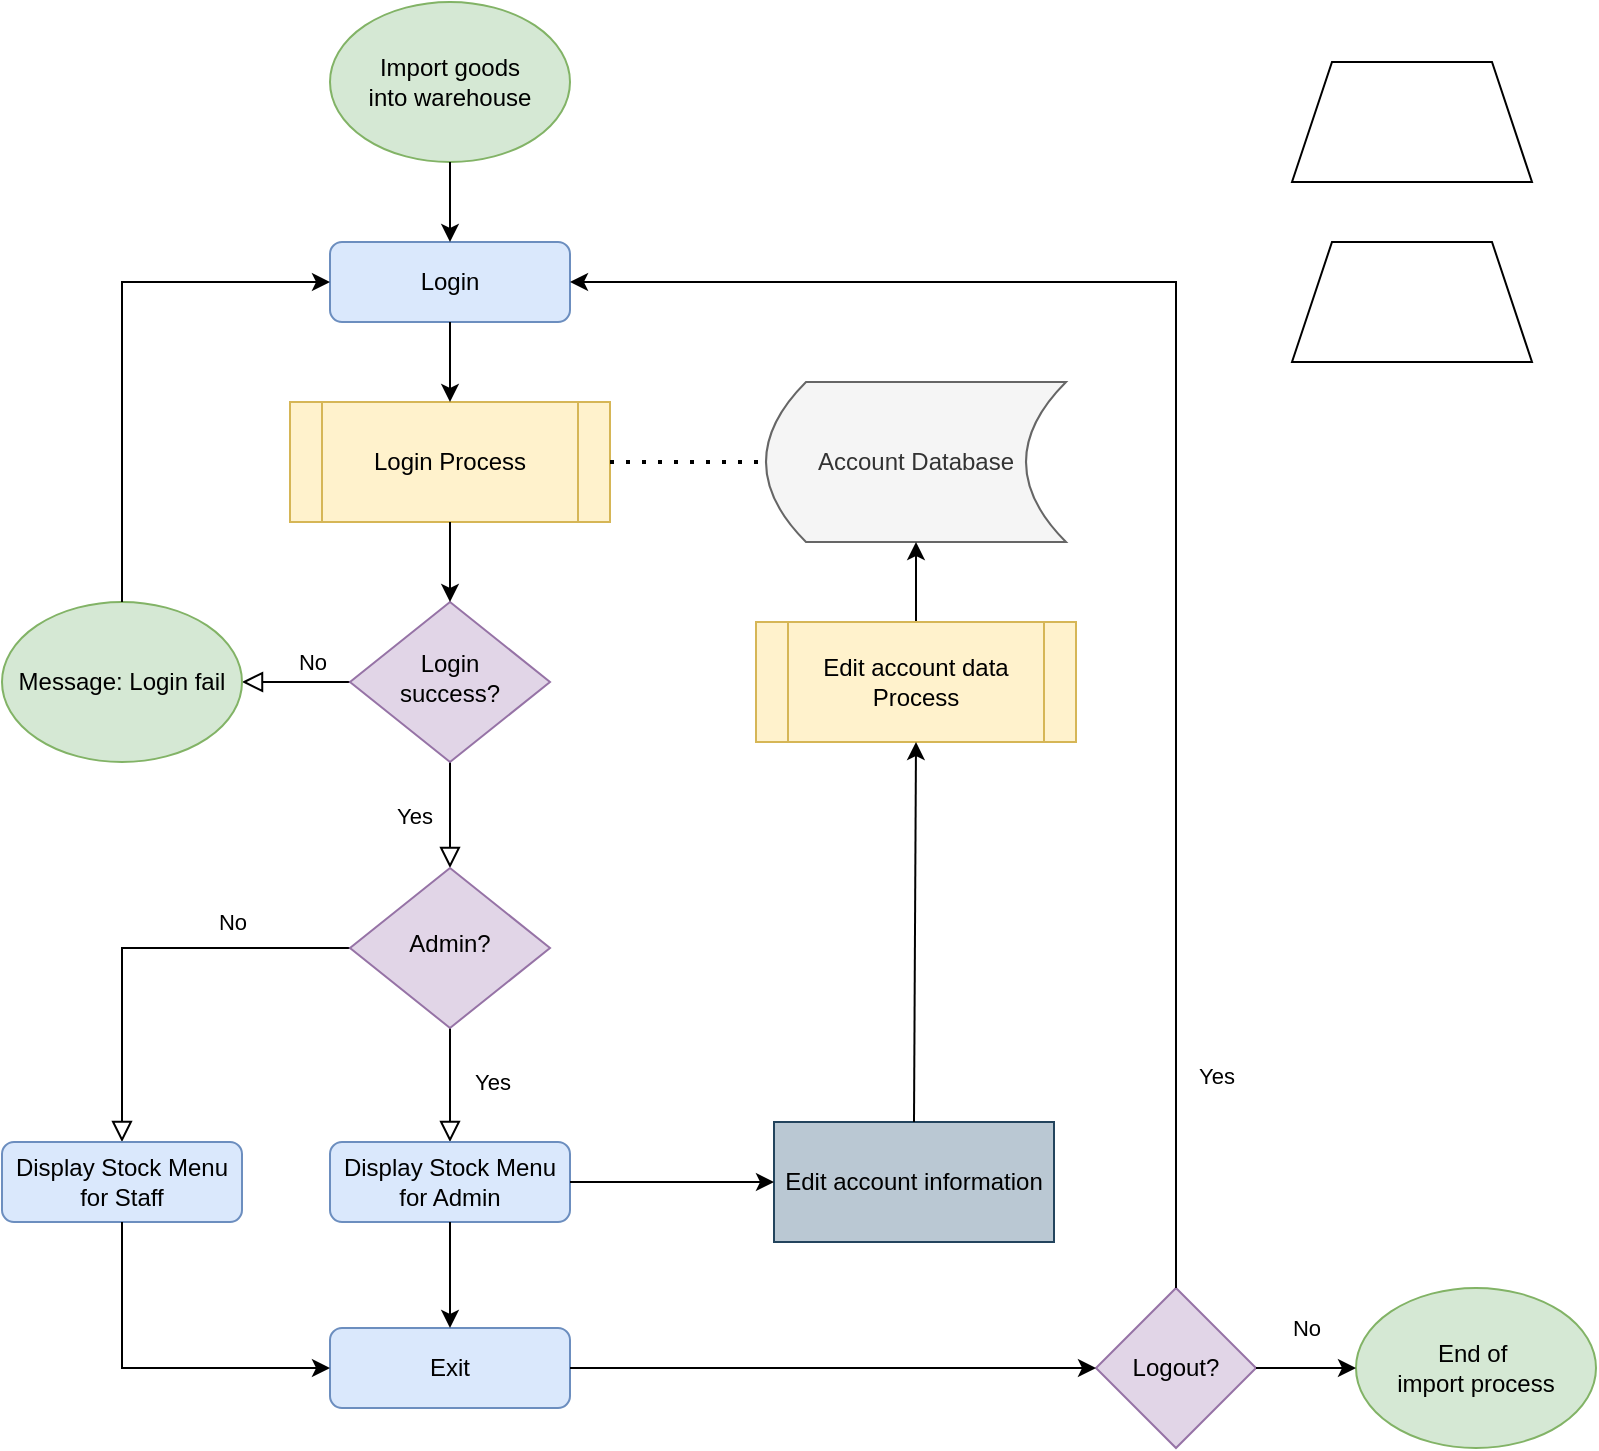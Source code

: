 <mxfile version="24.4.2" type="github">
  <diagram id="C5RBs43oDa-KdzZeNtuy" name="Page-1">
    <mxGraphModel dx="1459" dy="826" grid="1" gridSize="10" guides="1" tooltips="1" connect="1" arrows="1" fold="1" page="1" pageScale="1" pageWidth="827" pageHeight="1169" background="none" math="0" shadow="0">
      <root>
        <mxCell id="WIyWlLk6GJQsqaUBKTNV-0" />
        <mxCell id="WIyWlLk6GJQsqaUBKTNV-1" parent="WIyWlLk6GJQsqaUBKTNV-0" />
        <mxCell id="WIyWlLk6GJQsqaUBKTNV-3" value="Login" style="rounded=1;whiteSpace=wrap;html=1;fontSize=12;glass=0;strokeWidth=1;shadow=0;fillColor=#dae8fc;strokeColor=#6c8ebf;" parent="WIyWlLk6GJQsqaUBKTNV-1" vertex="1">
          <mxGeometry x="179" y="140" width="120" height="40" as="geometry" />
        </mxCell>
        <mxCell id="WIyWlLk6GJQsqaUBKTNV-4" value="Yes" style="rounded=0;html=1;jettySize=auto;orthogonalLoop=1;fontSize=11;endArrow=block;endFill=0;endSize=8;strokeWidth=1;shadow=0;labelBackgroundColor=none;edgeStyle=orthogonalEdgeStyle;" parent="WIyWlLk6GJQsqaUBKTNV-1" source="WIyWlLk6GJQsqaUBKTNV-6" target="WIyWlLk6GJQsqaUBKTNV-10" edge="1">
          <mxGeometry y="-18" relative="1" as="geometry">
            <mxPoint as="offset" />
          </mxGeometry>
        </mxCell>
        <mxCell id="WIyWlLk6GJQsqaUBKTNV-5" value="No" style="edgeStyle=orthogonalEdgeStyle;rounded=0;html=1;jettySize=auto;orthogonalLoop=1;fontSize=11;endArrow=block;endFill=0;endSize=8;strokeWidth=1;shadow=0;labelBackgroundColor=none;entryX=1;entryY=0.5;entryDx=0;entryDy=0;exitX=0;exitY=0.5;exitDx=0;exitDy=0;" parent="WIyWlLk6GJQsqaUBKTNV-1" source="WIyWlLk6GJQsqaUBKTNV-6" target="mu3bcMCYcZwETvI1Mins-4" edge="1">
          <mxGeometry x="-0.296" y="-10" relative="1" as="geometry">
            <mxPoint as="offset" />
            <mxPoint x="279" y="355.0" as="sourcePoint" />
            <mxPoint x="539" y="355.0" as="targetPoint" />
          </mxGeometry>
        </mxCell>
        <mxCell id="WIyWlLk6GJQsqaUBKTNV-6" value="Login&lt;div&gt;success?&lt;/div&gt;" style="rhombus;whiteSpace=wrap;html=1;shadow=0;fontFamily=Helvetica;fontSize=12;align=center;strokeWidth=1;spacing=6;spacingTop=-4;fillColor=#e1d5e7;strokeColor=#9673a6;" parent="WIyWlLk6GJQsqaUBKTNV-1" vertex="1">
          <mxGeometry x="189" y="320" width="100" height="80" as="geometry" />
        </mxCell>
        <mxCell id="WIyWlLk6GJQsqaUBKTNV-8" value="No" style="rounded=0;html=1;jettySize=auto;orthogonalLoop=1;fontSize=11;endArrow=block;endFill=0;endSize=8;strokeWidth=1;shadow=0;labelBackgroundColor=none;edgeStyle=orthogonalEdgeStyle;" parent="WIyWlLk6GJQsqaUBKTNV-1" source="WIyWlLk6GJQsqaUBKTNV-10" target="WIyWlLk6GJQsqaUBKTNV-11" edge="1">
          <mxGeometry x="-0.44" y="-13" relative="1" as="geometry">
            <mxPoint as="offset" />
          </mxGeometry>
        </mxCell>
        <mxCell id="WIyWlLk6GJQsqaUBKTNV-9" value="Yes" style="edgeStyle=orthogonalEdgeStyle;rounded=0;html=1;jettySize=auto;orthogonalLoop=1;fontSize=11;endArrow=block;endFill=0;endSize=8;strokeWidth=1;shadow=0;labelBackgroundColor=none;" parent="WIyWlLk6GJQsqaUBKTNV-1" source="WIyWlLk6GJQsqaUBKTNV-10" target="WIyWlLk6GJQsqaUBKTNV-12" edge="1">
          <mxGeometry x="-0.053" y="21" relative="1" as="geometry">
            <mxPoint as="offset" />
          </mxGeometry>
        </mxCell>
        <mxCell id="WIyWlLk6GJQsqaUBKTNV-10" value="Admin?" style="rhombus;whiteSpace=wrap;html=1;shadow=0;fontFamily=Helvetica;fontSize=12;align=center;strokeWidth=1;spacing=6;spacingTop=-4;fillColor=#e1d5e7;strokeColor=#9673a6;" parent="WIyWlLk6GJQsqaUBKTNV-1" vertex="1">
          <mxGeometry x="189" y="453" width="100" height="80" as="geometry" />
        </mxCell>
        <mxCell id="WIyWlLk6GJQsqaUBKTNV-11" value="Display Stock Menu&lt;div&gt;for Staff&lt;/div&gt;" style="rounded=1;whiteSpace=wrap;html=1;fontSize=12;glass=0;strokeWidth=1;shadow=0;fillColor=#dae8fc;strokeColor=#6c8ebf;" parent="WIyWlLk6GJQsqaUBKTNV-1" vertex="1">
          <mxGeometry x="15" y="590" width="120" height="40" as="geometry" />
        </mxCell>
        <mxCell id="WIyWlLk6GJQsqaUBKTNV-12" value="Display Stock Menu&lt;div&gt;for Admin&lt;/div&gt;" style="rounded=1;whiteSpace=wrap;html=1;fontSize=12;glass=0;strokeWidth=1;shadow=0;fillColor=#dae8fc;strokeColor=#6c8ebf;" parent="WIyWlLk6GJQsqaUBKTNV-1" vertex="1">
          <mxGeometry x="179" y="590" width="120" height="40" as="geometry" />
        </mxCell>
        <mxCell id="mu3bcMCYcZwETvI1Mins-2" value="Import goods&lt;div&gt;into warehouse&lt;/div&gt;" style="ellipse;whiteSpace=wrap;html=1;fillColor=#d5e8d4;strokeColor=#82b366;" vertex="1" parent="WIyWlLk6GJQsqaUBKTNV-1">
          <mxGeometry x="179" y="20" width="120" height="80" as="geometry" />
        </mxCell>
        <mxCell id="mu3bcMCYcZwETvI1Mins-4" value="Message: Login fail" style="ellipse;whiteSpace=wrap;html=1;fillColor=#d5e8d4;strokeColor=#82b366;" vertex="1" parent="WIyWlLk6GJQsqaUBKTNV-1">
          <mxGeometry x="15" y="320" width="120" height="80" as="geometry" />
        </mxCell>
        <mxCell id="mu3bcMCYcZwETvI1Mins-71" value="Login Process" style="shape=process;whiteSpace=wrap;html=1;backgroundOutline=1;fillColor=#fff2cc;strokeColor=#d6b656;" vertex="1" parent="WIyWlLk6GJQsqaUBKTNV-1">
          <mxGeometry x="159" y="220" width="160" height="60" as="geometry" />
        </mxCell>
        <mxCell id="mu3bcMCYcZwETvI1Mins-73" value="" style="endArrow=classic;html=1;rounded=0;entryX=0.5;entryY=0;entryDx=0;entryDy=0;exitX=0.5;exitY=1;exitDx=0;exitDy=0;" edge="1" parent="WIyWlLk6GJQsqaUBKTNV-1" source="mu3bcMCYcZwETvI1Mins-2" target="WIyWlLk6GJQsqaUBKTNV-3">
          <mxGeometry width="50" height="50" relative="1" as="geometry">
            <mxPoint x="460" y="370" as="sourcePoint" />
            <mxPoint x="510" y="320" as="targetPoint" />
          </mxGeometry>
        </mxCell>
        <mxCell id="mu3bcMCYcZwETvI1Mins-74" value="" style="endArrow=classic;html=1;rounded=0;entryX=0.5;entryY=0;entryDx=0;entryDy=0;exitX=0.5;exitY=1;exitDx=0;exitDy=0;" edge="1" parent="WIyWlLk6GJQsqaUBKTNV-1" source="WIyWlLk6GJQsqaUBKTNV-3" target="mu3bcMCYcZwETvI1Mins-71">
          <mxGeometry width="50" height="50" relative="1" as="geometry">
            <mxPoint x="461" y="410" as="sourcePoint" />
            <mxPoint x="511" y="360" as="targetPoint" />
          </mxGeometry>
        </mxCell>
        <mxCell id="mu3bcMCYcZwETvI1Mins-75" value="" style="endArrow=classic;html=1;rounded=0;entryX=0.5;entryY=0;entryDx=0;entryDy=0;exitX=0.5;exitY=1;exitDx=0;exitDy=0;" edge="1" parent="WIyWlLk6GJQsqaUBKTNV-1" source="mu3bcMCYcZwETvI1Mins-71" target="WIyWlLk6GJQsqaUBKTNV-6">
          <mxGeometry width="50" height="50" relative="1" as="geometry">
            <mxPoint x="461" y="410" as="sourcePoint" />
            <mxPoint x="511" y="360" as="targetPoint" />
          </mxGeometry>
        </mxCell>
        <mxCell id="mu3bcMCYcZwETvI1Mins-76" value="Account Database" style="shape=dataStorage;whiteSpace=wrap;html=1;fixedSize=1;fillColor=#f5f5f5;fontColor=#333333;strokeColor=#666666;" vertex="1" parent="WIyWlLk6GJQsqaUBKTNV-1">
          <mxGeometry x="397" y="210" width="150" height="80" as="geometry" />
        </mxCell>
        <mxCell id="mu3bcMCYcZwETvI1Mins-80" value="" style="endArrow=none;dashed=1;html=1;dashPattern=1 3;strokeWidth=2;rounded=0;entryX=0;entryY=0.5;entryDx=0;entryDy=0;exitX=1;exitY=0.5;exitDx=0;exitDy=0;" edge="1" parent="WIyWlLk6GJQsqaUBKTNV-1" source="mu3bcMCYcZwETvI1Mins-71" target="mu3bcMCYcZwETvI1Mins-76">
          <mxGeometry width="50" height="50" relative="1" as="geometry">
            <mxPoint x="321" y="330" as="sourcePoint" />
            <mxPoint x="371" y="280" as="targetPoint" />
          </mxGeometry>
        </mxCell>
        <mxCell id="mu3bcMCYcZwETvI1Mins-82" value="Edit account information" style="rounded=0;whiteSpace=wrap;html=1;fillColor=#bac8d3;strokeColor=#23445d;" vertex="1" parent="WIyWlLk6GJQsqaUBKTNV-1">
          <mxGeometry x="401" y="580" width="140" height="60" as="geometry" />
        </mxCell>
        <mxCell id="mu3bcMCYcZwETvI1Mins-85" value="" style="endArrow=classic;html=1;rounded=0;entryX=0.5;entryY=1;entryDx=0;entryDy=0;exitX=0.5;exitY=0;exitDx=0;exitDy=0;" edge="1" parent="WIyWlLk6GJQsqaUBKTNV-1" source="mu3bcMCYcZwETvI1Mins-86" target="mu3bcMCYcZwETvI1Mins-76">
          <mxGeometry width="50" height="50" relative="1" as="geometry">
            <mxPoint x="657" y="249" as="sourcePoint" />
            <mxPoint x="357" y="383" as="targetPoint" />
            <Array as="points" />
          </mxGeometry>
        </mxCell>
        <mxCell id="mu3bcMCYcZwETvI1Mins-86" value="Edit account data&lt;div&gt;Process&lt;/div&gt;" style="shape=process;whiteSpace=wrap;html=1;backgroundOutline=1;fillColor=#fff2cc;strokeColor=#d6b656;" vertex="1" parent="WIyWlLk6GJQsqaUBKTNV-1">
          <mxGeometry x="392" y="330" width="160" height="60" as="geometry" />
        </mxCell>
        <mxCell id="mu3bcMCYcZwETvI1Mins-87" value="" style="endArrow=classic;html=1;rounded=0;entryX=0.5;entryY=1;entryDx=0;entryDy=0;exitX=0.5;exitY=0;exitDx=0;exitDy=0;" edge="1" parent="WIyWlLk6GJQsqaUBKTNV-1" source="mu3bcMCYcZwETvI1Mins-82" target="mu3bcMCYcZwETvI1Mins-86">
          <mxGeometry width="50" height="50" relative="1" as="geometry">
            <mxPoint x="307" y="433" as="sourcePoint" />
            <mxPoint x="357" y="383" as="targetPoint" />
            <Array as="points" />
          </mxGeometry>
        </mxCell>
        <mxCell id="mu3bcMCYcZwETvI1Mins-90" value="" style="endArrow=classic;html=1;rounded=0;entryX=0;entryY=0.5;entryDx=0;entryDy=0;exitX=1;exitY=0.5;exitDx=0;exitDy=0;" edge="1" parent="WIyWlLk6GJQsqaUBKTNV-1" source="WIyWlLk6GJQsqaUBKTNV-12" target="mu3bcMCYcZwETvI1Mins-82">
          <mxGeometry width="50" height="50" relative="1" as="geometry">
            <mxPoint x="461" y="323" as="sourcePoint" />
            <mxPoint x="511" y="273" as="targetPoint" />
          </mxGeometry>
        </mxCell>
        <mxCell id="mu3bcMCYcZwETvI1Mins-95" value="Exit" style="rounded=1;whiteSpace=wrap;html=1;fontSize=12;glass=0;strokeWidth=1;shadow=0;fillColor=#dae8fc;strokeColor=#6c8ebf;" vertex="1" parent="WIyWlLk6GJQsqaUBKTNV-1">
          <mxGeometry x="179" y="683" width="120" height="40" as="geometry" />
        </mxCell>
        <mxCell id="mu3bcMCYcZwETvI1Mins-96" value="" style="endArrow=classic;html=1;rounded=0;entryX=0;entryY=0.5;entryDx=0;entryDy=0;exitX=0.5;exitY=1;exitDx=0;exitDy=0;" edge="1" parent="WIyWlLk6GJQsqaUBKTNV-1" source="WIyWlLk6GJQsqaUBKTNV-11" target="mu3bcMCYcZwETvI1Mins-95">
          <mxGeometry width="50" height="50" relative="1" as="geometry">
            <mxPoint x="461" y="533" as="sourcePoint" />
            <mxPoint x="511" y="483" as="targetPoint" />
            <Array as="points">
              <mxPoint x="75" y="703" />
            </Array>
          </mxGeometry>
        </mxCell>
        <mxCell id="mu3bcMCYcZwETvI1Mins-99" value="" style="endArrow=classic;html=1;rounded=0;entryX=0.5;entryY=0;entryDx=0;entryDy=0;exitX=0.5;exitY=1;exitDx=0;exitDy=0;" edge="1" parent="WIyWlLk6GJQsqaUBKTNV-1" source="WIyWlLk6GJQsqaUBKTNV-12" target="mu3bcMCYcZwETvI1Mins-95">
          <mxGeometry width="50" height="50" relative="1" as="geometry">
            <mxPoint x="461" y="533" as="sourcePoint" />
            <mxPoint x="511" y="483" as="targetPoint" />
          </mxGeometry>
        </mxCell>
        <mxCell id="mu3bcMCYcZwETvI1Mins-100" value="Logout?" style="rhombus;whiteSpace=wrap;html=1;fillColor=#e1d5e7;strokeColor=#9673a6;" vertex="1" parent="WIyWlLk6GJQsqaUBKTNV-1">
          <mxGeometry x="562" y="663" width="80" height="80" as="geometry" />
        </mxCell>
        <mxCell id="mu3bcMCYcZwETvI1Mins-101" value="" style="endArrow=classic;html=1;rounded=0;entryX=0;entryY=0.5;entryDx=0;entryDy=0;exitX=1;exitY=0.5;exitDx=0;exitDy=0;" edge="1" parent="WIyWlLk6GJQsqaUBKTNV-1" source="mu3bcMCYcZwETvI1Mins-95" target="mu3bcMCYcZwETvI1Mins-100">
          <mxGeometry width="50" height="50" relative="1" as="geometry">
            <mxPoint x="461" y="463" as="sourcePoint" />
            <mxPoint x="721" y="703" as="targetPoint" />
          </mxGeometry>
        </mxCell>
        <mxCell id="mu3bcMCYcZwETvI1Mins-102" value="Yes" style="endArrow=classic;html=1;rounded=0;exitX=0.5;exitY=0;exitDx=0;exitDy=0;entryX=1;entryY=0.5;entryDx=0;entryDy=0;" edge="1" parent="WIyWlLk6GJQsqaUBKTNV-1" source="mu3bcMCYcZwETvI1Mins-100" target="WIyWlLk6GJQsqaUBKTNV-3">
          <mxGeometry x="-0.736" y="-20" width="50" height="50" relative="1" as="geometry">
            <mxPoint x="839" y="620" as="sourcePoint" />
            <mxPoint x="302" y="160" as="targetPoint" />
            <Array as="points">
              <mxPoint x="602" y="160" />
            </Array>
            <mxPoint as="offset" />
          </mxGeometry>
        </mxCell>
        <mxCell id="mu3bcMCYcZwETvI1Mins-103" value="End of&amp;nbsp;&lt;div&gt;import process&lt;/div&gt;" style="ellipse;whiteSpace=wrap;html=1;fillColor=#d5e8d4;strokeColor=#82b366;" vertex="1" parent="WIyWlLk6GJQsqaUBKTNV-1">
          <mxGeometry x="692" y="663" width="120" height="80" as="geometry" />
        </mxCell>
        <mxCell id="mu3bcMCYcZwETvI1Mins-104" value="No" style="endArrow=classic;html=1;rounded=0;exitX=1;exitY=0.5;exitDx=0;exitDy=0;entryX=0;entryY=0.5;entryDx=0;entryDy=0;" edge="1" parent="WIyWlLk6GJQsqaUBKTNV-1" source="mu3bcMCYcZwETvI1Mins-100" target="mu3bcMCYcZwETvI1Mins-103">
          <mxGeometry y="20" width="50" height="50" relative="1" as="geometry">
            <mxPoint x="345" y="590" as="sourcePoint" />
            <mxPoint x="695" y="690" as="targetPoint" />
            <mxPoint as="offset" />
          </mxGeometry>
        </mxCell>
        <mxCell id="mu3bcMCYcZwETvI1Mins-107" value="" style="endArrow=classic;html=1;rounded=0;exitX=0.5;exitY=0;exitDx=0;exitDy=0;entryX=0;entryY=0.5;entryDx=0;entryDy=0;" edge="1" parent="WIyWlLk6GJQsqaUBKTNV-1" source="mu3bcMCYcZwETvI1Mins-4" target="WIyWlLk6GJQsqaUBKTNV-3">
          <mxGeometry width="50" height="50" relative="1" as="geometry">
            <mxPoint x="362" y="410" as="sourcePoint" />
            <mxPoint x="322" y="190" as="targetPoint" />
            <Array as="points">
              <mxPoint x="75" y="160" />
            </Array>
          </mxGeometry>
        </mxCell>
        <mxCell id="mu3bcMCYcZwETvI1Mins-110" value="" style="shape=trapezoid;perimeter=trapezoidPerimeter;whiteSpace=wrap;html=1;fixedSize=1;" vertex="1" parent="WIyWlLk6GJQsqaUBKTNV-1">
          <mxGeometry x="660" y="50" width="120" height="60" as="geometry" />
        </mxCell>
        <mxCell id="mu3bcMCYcZwETvI1Mins-111" value="" style="shape=trapezoid;perimeter=trapezoidPerimeter;whiteSpace=wrap;html=1;fixedSize=1;" vertex="1" parent="WIyWlLk6GJQsqaUBKTNV-1">
          <mxGeometry x="660" y="140" width="120" height="60" as="geometry" />
        </mxCell>
      </root>
    </mxGraphModel>
  </diagram>
</mxfile>
